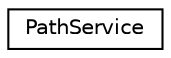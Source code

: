 digraph "Graphical Class Hierarchy"
{
 // LATEX_PDF_SIZE
  edge [fontname="Helvetica",fontsize="10",labelfontname="Helvetica",labelfontsize="10"];
  node [fontname="Helvetica",fontsize="10",shape=record];
  rankdir="LR";
  Node0 [label="PathService",height=0.2,width=0.4,color="black", fillcolor="white", style="filled",URL="$class_path_service.html",tooltip=" "];
}
